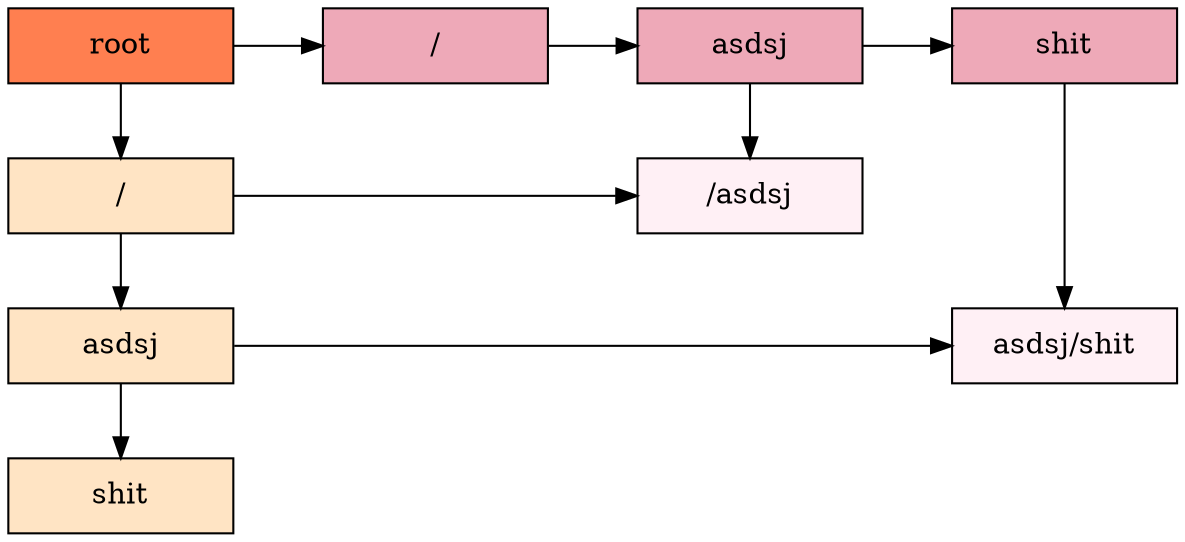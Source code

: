 digraph Matrix{
    node [shape=box]
    graph [ranksep="0.5", nodesep="0.6"];
    /* Group 0 para alinear verticalmente RAIZ*/ 
    root[label = "root", width = 1.5, style = filled, fillcolor = coral, group = 0];

    //Filas
    Fila0 [label = "/" width = 1.5 style = filled, fillcolor = bisque1, group = 0];
    Fila1 [label = "asdsj" width = 1.5 style = filled, fillcolor = bisque1, group = 0];
    Fila2 [label = "shit" width = 1.5 style = filled, fillcolor = bisque1, group = 0];

  //Enlaces de filas
    Fila0->Fila1
    Fila1->Fila2

  //Columnas
    Column0[label ="/" width = 1.5 style = filled, fillcolor = pink2, group = 1];
    Column1[label ="asdsj" width = 1.5 style = filled, fillcolor = pink2, group = 2];
    Column2[label ="shit" width = 1.5 style = filled, fillcolor = pink2, group = 3];


    //Enlaces de columnas
    Column0->Column1
    Column1->Column2

  //Alinear Raiz con columnas
    {rank = same; root; Column0; Column1; Column2;};

      //Enlaces Raiz con primera fila y column
    root->Column0;
    root->Fila0;
    //(^<---------------------- F I L A   0---------------------->
    N1_F0 [label = "/asdsj" width = 1.5 group = 2 style = filled, fillcolor = lavenderblush1];

    //(^<---------------------- F I L A   1---------------------->
    N2_F1 [label = "asdsj/shit" width = 1.5 group = 3 style = filled, fillcolor = lavenderblush1];

    //(^<---------------------- F I L A   2---------------------->

    //E N L A C E S  F I L A   0
    Column1->N1_F0;
    Fila0->N1_F0;
    {rank = same; Fila0; N1_F0; };

    //E N L A C E S  F I L A   1
    Column2->N2_F1;
    Fila1->N2_F1;
    {rank = same; Fila1; N2_F1; };

    //E N L A C E S  F I L A   2
    {rank = same; Fila2; };

}
